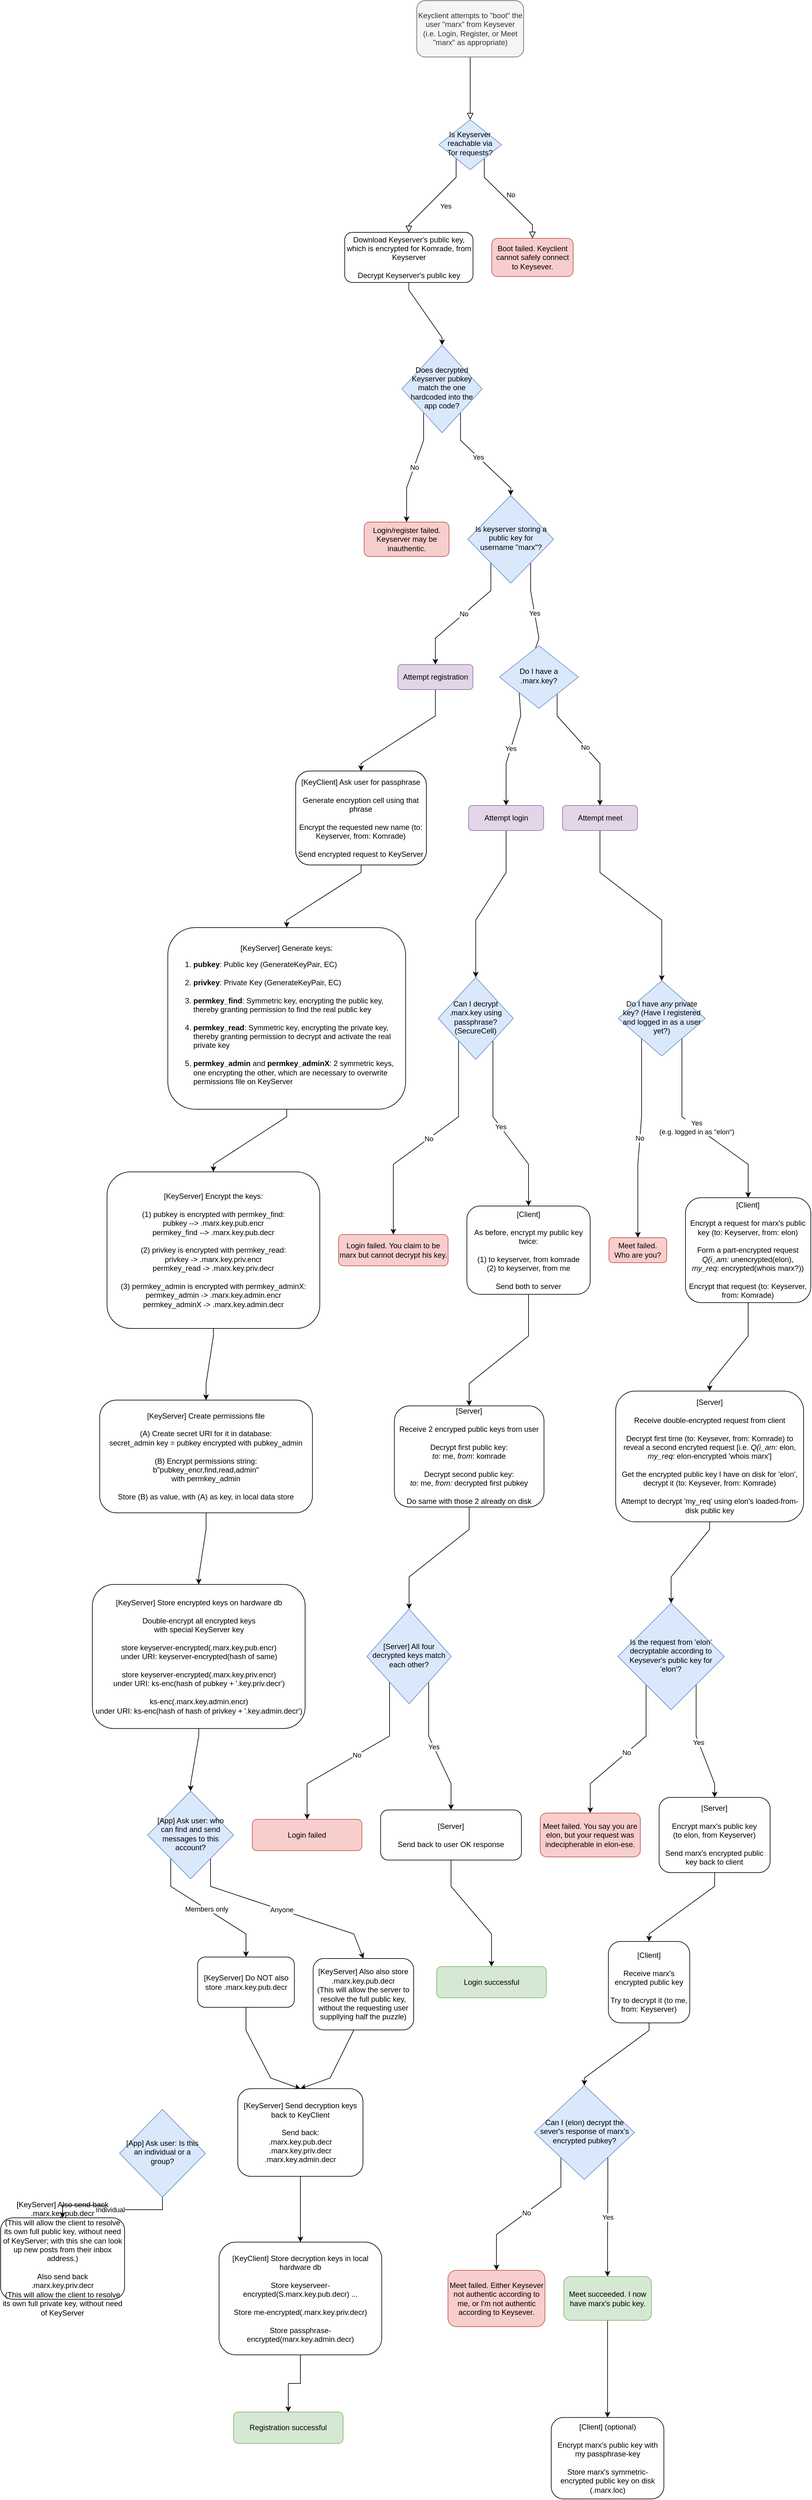 <mxfile version="13.6.2" type="device" pages="2"><diagram id="C5RBs43oDa-KdzZeNtuy" name="Login/Register"><mxGraphModel dx="2500" dy="924" grid="1" gridSize="10" guides="1" tooltips="1" connect="1" arrows="1" fold="1" page="1" pageScale="1" pageWidth="827" pageHeight="1169" math="0" shadow="0"><root><mxCell id="WIyWlLk6GJQsqaUBKTNV-0"/><mxCell id="WIyWlLk6GJQsqaUBKTNV-1" parent="WIyWlLk6GJQsqaUBKTNV-0"/><mxCell id="WIyWlLk6GJQsqaUBKTNV-2" value="" style="rounded=0;html=1;jettySize=auto;orthogonalLoop=1;fontSize=11;endArrow=block;endFill=0;endSize=8;strokeWidth=1;shadow=0;labelBackgroundColor=none;edgeStyle=orthogonalEdgeStyle;noEdgeStyle=1;orthogonal=1;exitX=0.5;exitY=1;exitDx=0;exitDy=0;" parent="WIyWlLk6GJQsqaUBKTNV-1" source="WIyWlLk6GJQsqaUBKTNV-3" target="WIyWlLk6GJQsqaUBKTNV-6" edge="1"><mxGeometry relative="1" as="geometry"><Array as="points"><mxPoint x="580.349" y="102"/><mxPoint x="580.349" y="178"/></Array></mxGeometry></mxCell><mxCell id="WIyWlLk6GJQsqaUBKTNV-3" value="Keyclient attempts to &quot;boot&quot; the user &quot;marx&quot; from Keysever&lt;br&gt;(i.e. Login, Register, or Meet &quot;marx&quot; as appropriate)" style="rounded=1;whiteSpace=wrap;html=1;fontSize=12;glass=0;strokeWidth=1;shadow=0;fillColor=#f5f5f5;strokeColor=#666666;fontColor=#333333;" parent="WIyWlLk6GJQsqaUBKTNV-1" vertex="1"><mxGeometry x="494.969" width="170.76" height="90" as="geometry"/></mxCell><mxCell id="WIyWlLk6GJQsqaUBKTNV-4" value="Yes" style="rounded=0;html=1;jettySize=auto;orthogonalLoop=1;fontSize=11;endArrow=block;endFill=0;endSize=8;strokeWidth=1;shadow=0;labelBackgroundColor=none;edgeStyle=orthogonalEdgeStyle;noEdgeStyle=1;orthogonal=1;" parent="WIyWlLk6GJQsqaUBKTNV-1" source="WIyWlLk6GJQsqaUBKTNV-6" target="UarGHlLd0uthddKlq-wd-3" edge="1"><mxGeometry y="20" relative="1" as="geometry"><mxPoint as="offset"/><mxPoint x="60" y="331.538" as="targetPoint"/><Array as="points"><mxPoint x="557.849" y="282"/><mxPoint x="482.28" y="358"/></Array></mxGeometry></mxCell><mxCell id="WIyWlLk6GJQsqaUBKTNV-5" value="No" style="edgeStyle=orthogonalEdgeStyle;rounded=0;html=1;jettySize=auto;orthogonalLoop=1;fontSize=11;endArrow=block;endFill=0;endSize=8;strokeWidth=1;shadow=0;labelBackgroundColor=none;noEdgeStyle=1;orthogonal=1;entryX=0.5;entryY=0;entryDx=0;entryDy=0;" parent="WIyWlLk6GJQsqaUBKTNV-1" source="WIyWlLk6GJQsqaUBKTNV-6" target="WIyWlLk6GJQsqaUBKTNV-7" edge="1"><mxGeometry y="10" relative="1" as="geometry"><mxPoint as="offset"/><Array as="points"><mxPoint x="602.849" y="282"/><mxPoint x="679.805" y="358"/></Array></mxGeometry></mxCell><mxCell id="WIyWlLk6GJQsqaUBKTNV-6" value="Is Keyserver reachable via Tor requests?" style="rhombus;whiteSpace=wrap;html=1;shadow=0;fontFamily=Helvetica;fontSize=12;align=center;strokeWidth=1;spacing=6;spacingTop=-4;fillColor=#dae8fc;strokeColor=#6c8ebf;" parent="WIyWlLk6GJQsqaUBKTNV-1" vertex="1"><mxGeometry x="530.349" y="190" width="100" height="80" as="geometry"/></mxCell><mxCell id="WIyWlLk6GJQsqaUBKTNV-7" value="Boot failed. Keyclient cannot safely connect to Keysever." style="rounded=1;whiteSpace=wrap;html=1;fontSize=12;glass=0;strokeWidth=1;shadow=0;fillColor=#f8cecc;strokeColor=#b85450;" parent="WIyWlLk6GJQsqaUBKTNV-1" vertex="1"><mxGeometry x="614.78" y="379.5" width="130.05" height="61" as="geometry"/></mxCell><mxCell id="pqJTde5UYUQTvpoNPmt8-5" style="edgeStyle=orthogonalEdgeStyle;rounded=0;orthogonalLoop=1;jettySize=auto;html=1;entryX=0.5;entryY=0;entryDx=0;entryDy=0;noEdgeStyle=1;orthogonal=1;" parent="WIyWlLk6GJQsqaUBKTNV-1" source="UarGHlLd0uthddKlq-wd-3" target="pqJTde5UYUQTvpoNPmt8-2" edge="1"><mxGeometry relative="1" as="geometry"><Array as="points"><mxPoint x="482.28" y="462"/><mxPoint x="535.368" y="538"/></Array></mxGeometry></mxCell><mxCell id="UarGHlLd0uthddKlq-wd-3" value="Download Keyserver's public key, which is encrypted for Komrade, from Keyserver&lt;br&gt;&lt;br&gt;Decrypt Keyserver's public key" style="rounded=1;whiteSpace=wrap;html=1;fontSize=12;glass=0;strokeWidth=1;shadow=0;" parent="WIyWlLk6GJQsqaUBKTNV-1" vertex="1"><mxGeometry x="379.78" y="370" width="205" height="80" as="geometry"/></mxCell><mxCell id="UarGHlLd0uthddKlq-wd-9" value="No" style="edgeStyle=orthogonalEdgeStyle;rounded=0;orthogonalLoop=1;jettySize=auto;html=1;noEdgeStyle=1;orthogonal=1;" parent="WIyWlLk6GJQsqaUBKTNV-1" source="UarGHlLd0uthddKlq-wd-5" target="UarGHlLd0uthddKlq-wd-27" edge="1"><mxGeometry relative="1" as="geometry"><mxPoint x="70" y="660" as="targetPoint"/><Array as="points"><mxPoint x="613.317" y="942"/><mxPoint x="524.709" y="1018"/></Array></mxGeometry></mxCell><mxCell id="UarGHlLd0uthddKlq-wd-13" value="Yes" style="edgeStyle=orthogonalEdgeStyle;rounded=0;orthogonalLoop=1;jettySize=auto;html=1;noEdgeStyle=1;orthogonal=1;entryX=0.4;entryY=0.25;entryDx=0;entryDy=0;entryPerimeter=0;" parent="WIyWlLk6GJQsqaUBKTNV-1" source="UarGHlLd0uthddKlq-wd-5" target="UarGHlLd0uthddKlq-wd-14" edge="1"><mxGeometry relative="1" as="geometry"><mxPoint x="210" y="640" as="targetPoint"/><Array as="points"><mxPoint x="676.913" y="942"/><mxPoint x="690.168" y="1018"/></Array></mxGeometry></mxCell><mxCell id="UarGHlLd0uthddKlq-wd-5" value="Is keyserver storing a public key for username &quot;marx&quot;?" style="rhombus;whiteSpace=wrap;html=1;shadow=0;fontFamily=Helvetica;fontSize=12;align=center;strokeWidth=1;spacing=6;spacingTop=-4;fillColor=#dae8fc;strokeColor=#6c8ebf;" parent="WIyWlLk6GJQsqaUBKTNV-1" vertex="1"><mxGeometry x="576.52" y="790" width="137.19" height="140" as="geometry"/></mxCell><mxCell id="UarGHlLd0uthddKlq-wd-31" value="Yes" style="edgeStyle=orthogonalEdgeStyle;rounded=0;orthogonalLoop=1;jettySize=auto;html=1;noEdgeStyle=1;orthogonal=1;exitX=0;exitY=1;exitDx=0;exitDy=0;" parent="WIyWlLk6GJQsqaUBKTNV-1" source="UarGHlLd0uthddKlq-wd-14" target="UarGHlLd0uthddKlq-wd-29" edge="1"><mxGeometry relative="1" as="geometry"><Array as="points"><mxPoint x="661.113" y="1142"/><mxPoint x="637.694" y="1218"/></Array></mxGeometry></mxCell><mxCell id="pqJTde5UYUQTvpoNPmt8-1" value="No" style="edgeStyle=orthogonalEdgeStyle;rounded=0;orthogonalLoop=1;jettySize=auto;html=1;noEdgeStyle=1;orthogonal=1;entryX=0.5;entryY=0;entryDx=0;entryDy=0;" parent="WIyWlLk6GJQsqaUBKTNV-1" source="UarGHlLd0uthddKlq-wd-14" target="LL1DRk6oRKZlNUp4qJ55-0" edge="1"><mxGeometry relative="1" as="geometry"><mxPoint x="625.625" y="1245" as="targetPoint"/><Array as="points"><mxPoint x="719.223" y="1142"/><mxPoint x="787.694" y="1218"/></Array></mxGeometry></mxCell><mxCell id="UarGHlLd0uthddKlq-wd-14" value="Do I have a .marx.key?" style="rhombus;whiteSpace=wrap;html=1;shadow=0;fontFamily=Helvetica;fontSize=12;align=center;strokeWidth=1;spacing=6;spacingTop=-4;fillColor=#dae8fc;strokeColor=#6c8ebf;" parent="WIyWlLk6GJQsqaUBKTNV-1" vertex="1"><mxGeometry x="627.058" y="1030" width="126.22" height="100" as="geometry"/></mxCell><mxCell id="8jnIcnn7Rm6IAilBeP0V-5" style="edgeStyle=orthogonalEdgeStyle;rounded=0;orthogonalLoop=1;jettySize=auto;html=1;noEdgeStyle=1;orthogonal=1;" edge="1" parent="WIyWlLk6GJQsqaUBKTNV-1" source="UarGHlLd0uthddKlq-wd-27" target="8jnIcnn7Rm6IAilBeP0V-4"><mxGeometry relative="1" as="geometry"><Array as="points"><mxPoint x="524.709" y="1142"/><mxPoint x="405.93" y="1218"/></Array></mxGeometry></mxCell><mxCell id="UarGHlLd0uthddKlq-wd-27" value="Attempt registration" style="rounded=1;whiteSpace=wrap;html=1;fontSize=12;glass=0;strokeWidth=1;shadow=0;fillColor=#e1d5e7;strokeColor=#9673a6;" parent="WIyWlLk6GJQsqaUBKTNV-1" vertex="1"><mxGeometry x="464.709" y="1060" width="120" height="40" as="geometry"/></mxCell><mxCell id="UarGHlLd0uthddKlq-wd-55" style="edgeStyle=orthogonalEdgeStyle;rounded=0;orthogonalLoop=1;jettySize=auto;html=1;noEdgeStyle=1;orthogonal=1;entryX=0.5;entryY=0;entryDx=0;entryDy=0;" parent="WIyWlLk6GJQsqaUBKTNV-1" source="UarGHlLd0uthddKlq-wd-29" target="UarGHlLd0uthddKlq-wd-59" edge="1"><mxGeometry relative="1" as="geometry"><mxPoint x="421.25" y="1069" as="targetPoint"/><Array as="points"><mxPoint x="637.694" y="1392"/><mxPoint x="589.182" y="1468"/></Array></mxGeometry></mxCell><mxCell id="UarGHlLd0uthddKlq-wd-29" value="Attempt login" style="rounded=1;whiteSpace=wrap;html=1;fontSize=12;glass=0;strokeWidth=1;shadow=0;fillColor=#e1d5e7;strokeColor=#9673a6;" parent="WIyWlLk6GJQsqaUBKTNV-1" vertex="1"><mxGeometry x="577.694" y="1285" width="120" height="40" as="geometry"/></mxCell><mxCell id="UarGHlLd0uthddKlq-wd-85" value="No" style="edgeStyle=orthogonalEdgeStyle;rounded=0;orthogonalLoop=1;jettySize=auto;html=1;entryX=0.5;entryY=0;entryDx=0;entryDy=0;noEdgeStyle=1;orthogonal=1;" parent="WIyWlLk6GJQsqaUBKTNV-1" source="UarGHlLd0uthddKlq-wd-59" target="UarGHlLd0uthddKlq-wd-86" edge="1"><mxGeometry relative="1" as="geometry"><mxPoint x="471.25" y="1400" as="targetPoint"/><Array as="points"><mxPoint x="561.682" y="1782"/><mxPoint x="457.5" y="1858"/></Array></mxGeometry></mxCell><mxCell id="UarGHlLd0uthddKlq-wd-87" value="Yes" style="edgeStyle=orthogonalEdgeStyle;rounded=0;orthogonalLoop=1;jettySize=auto;html=1;entryX=0.5;entryY=0;entryDx=0;entryDy=0;noEdgeStyle=1;orthogonal=1;" parent="WIyWlLk6GJQsqaUBKTNV-1" source="UarGHlLd0uthddKlq-wd-59" target="UarGHlLd0uthddKlq-wd-88" edge="1"><mxGeometry relative="1" as="geometry"><mxPoint x="700" y="1300" as="targetPoint"/><Array as="points"><mxPoint x="616.682" y="1782"/><mxPoint x="673.54" y="1858"/></Array></mxGeometry></mxCell><mxCell id="UarGHlLd0uthddKlq-wd-59" value="Can I decrypt .marx.key using passphrase? (SecureCell)" style="rhombus;whiteSpace=wrap;html=1;shadow=0;fontFamily=Helvetica;fontSize=12;align=center;strokeWidth=1;spacing=6;spacingTop=-4;fillColor=#dae8fc;strokeColor=#6c8ebf;" parent="WIyWlLk6GJQsqaUBKTNV-1" vertex="1"><mxGeometry x="529.182" y="1559.5" width="120" height="131" as="geometry"/></mxCell><mxCell id="UarGHlLd0uthddKlq-wd-86" value="Login failed. You claim to be marx but cannot decrypt his key." style="rounded=1;whiteSpace=wrap;html=1;fontSize=12;glass=0;strokeWidth=1;shadow=0;fillColor=#f8cecc;strokeColor=#b85450;" parent="WIyWlLk6GJQsqaUBKTNV-1" vertex="1"><mxGeometry x="370" y="1970" width="175" height="50" as="geometry"/></mxCell><mxCell id="UarGHlLd0uthddKlq-wd-107" style="edgeStyle=orthogonalEdgeStyle;rounded=0;orthogonalLoop=1;jettySize=auto;html=1;noEdgeStyle=1;orthogonal=1;" parent="WIyWlLk6GJQsqaUBKTNV-1" source="UarGHlLd0uthddKlq-wd-88" target="UarGHlLd0uthddKlq-wd-105" edge="1"><mxGeometry relative="1" as="geometry"><Array as="points"><mxPoint x="673.54" y="2132"/><mxPoint x="578.697" y="2208"/></Array></mxGeometry></mxCell><mxCell id="UarGHlLd0uthddKlq-wd-88" value="&lt;div&gt;[Client]&lt;/div&gt;&lt;div&gt;&lt;br&gt;&lt;/div&gt;&lt;div&gt;As before, encrypt my public key twice:&lt;/div&gt;&lt;div&gt;&lt;br&gt;&lt;/div&gt;&lt;div&gt;(1) to keyserver, from komrade&lt;/div&gt;&lt;div&gt;(2) to keyserver, from me&lt;/div&gt;&lt;div&gt;&lt;br&gt;&lt;/div&gt;&lt;div&gt;Send both to server&lt;/div&gt;" style="rounded=1;whiteSpace=wrap;html=1;fontSize=12;glass=0;strokeWidth=1;shadow=0;align=center;" parent="WIyWlLk6GJQsqaUBKTNV-1" vertex="1"><mxGeometry x="575" y="1924.5" width="197.08" height="141" as="geometry"/></mxCell><mxCell id="UarGHlLd0uthddKlq-wd-113" style="edgeStyle=orthogonalEdgeStyle;rounded=0;orthogonalLoop=1;jettySize=auto;html=1;noEdgeStyle=1;orthogonal=1;exitX=0.5;exitY=1;exitDx=0;exitDy=0;" parent="WIyWlLk6GJQsqaUBKTNV-1" source="UarGHlLd0uthddKlq-wd-105" target="UarGHlLd0uthddKlq-wd-111" edge="1"><mxGeometry relative="1" as="geometry"><Array as="points"><mxPoint x="578.697" y="2440.75"/><mxPoint x="482.696" y="2516.75"/></Array></mxGeometry></mxCell><mxCell id="UarGHlLd0uthddKlq-wd-105" value="&lt;div&gt;&lt;span&gt;[Server]&lt;/span&gt;&lt;/div&gt;&lt;div&gt;&lt;br&gt;&lt;/div&gt;&lt;div&gt;Receive 2 encryped public keys from user&lt;/div&gt;&lt;div&gt;&lt;br&gt;&lt;/div&gt;&lt;div&gt;Decrypt first public key:&lt;/div&gt;&lt;div&gt;&lt;i&gt;to&lt;/i&gt;: me,&amp;nbsp;&lt;span&gt;&lt;i&gt;from&lt;/i&gt;: komrade&lt;/span&gt;&lt;/div&gt;&lt;div&gt;&lt;br&gt;&lt;/div&gt;&lt;div&gt;Decrypt second public key:&lt;/div&gt;&lt;div&gt;&lt;i&gt;to&lt;/i&gt;: me, &lt;i&gt;from:&lt;/i&gt;&amp;nbsp;&lt;span&gt;decrypted first pubkey&lt;/span&gt;&lt;/div&gt;&lt;div&gt;&lt;span&gt;&lt;br&gt;&lt;/span&gt;&lt;/div&gt;&lt;div&gt;&lt;span&gt;Do same with those 2 already on disk&lt;/span&gt;&lt;/div&gt;" style="rounded=1;whiteSpace=wrap;html=1;fontSize=12;glass=0;strokeWidth=1;shadow=0;align=center;" parent="WIyWlLk6GJQsqaUBKTNV-1" vertex="1"><mxGeometry x="459.142" y="2243.625" width="239.11" height="161.5" as="geometry"/></mxCell><mxCell id="UarGHlLd0uthddKlq-wd-108" value="Login failed" style="rounded=1;whiteSpace=wrap;html=1;fontSize=12;glass=0;strokeWidth=1;shadow=0;fillColor=#f8cecc;strokeColor=#b85450;" parent="WIyWlLk6GJQsqaUBKTNV-1" vertex="1"><mxGeometry x="232.195" y="2903.75" width="175" height="50" as="geometry"/></mxCell><mxCell id="UarGHlLd0uthddKlq-wd-109" value="No" style="edgeStyle=orthogonalEdgeStyle;rounded=0;orthogonalLoop=1;jettySize=auto;html=1;noEdgeStyle=1;orthogonal=1;" parent="WIyWlLk6GJQsqaUBKTNV-1" source="UarGHlLd0uthddKlq-wd-111" target="UarGHlLd0uthddKlq-wd-108" edge="1"><mxGeometry relative="1" as="geometry"><Array as="points"><mxPoint x="451.446" y="2770.75"/><mxPoint x="319.695" y="2846.75"/></Array></mxGeometry></mxCell><mxCell id="UarGHlLd0uthddKlq-wd-110" value="Yes" style="edgeStyle=orthogonalEdgeStyle;rounded=0;orthogonalLoop=1;jettySize=auto;html=1;noEdgeStyle=1;orthogonal=1;" parent="WIyWlLk6GJQsqaUBKTNV-1" source="UarGHlLd0uthddKlq-wd-111" target="UarGHlLd0uthddKlq-wd-112" edge="1"><mxGeometry relative="1" as="geometry"><Array as="points"><mxPoint x="513.946" y="2770.75"/><mxPoint x="549.695" y="2846.75"/></Array></mxGeometry></mxCell><mxCell id="UarGHlLd0uthddKlq-wd-111" value="[Server] All four decrypted keys match each other?" style="rhombus;whiteSpace=wrap;html=1;shadow=0;fontFamily=Helvetica;fontSize=12;align=center;strokeWidth=1;spacing=6;spacingTop=-4;fillColor=#dae8fc;strokeColor=#6c8ebf;" parent="WIyWlLk6GJQsqaUBKTNV-1" vertex="1"><mxGeometry x="415.196" y="2568.125" width="135" height="151.25" as="geometry"/></mxCell><mxCell id="UarGHlLd0uthddKlq-wd-124" style="edgeStyle=orthogonalEdgeStyle;rounded=0;orthogonalLoop=1;jettySize=auto;html=1;noEdgeStyle=1;orthogonal=1;" parent="WIyWlLk6GJQsqaUBKTNV-1" source="UarGHlLd0uthddKlq-wd-112" target="UarGHlLd0uthddKlq-wd-123" edge="1"><mxGeometry relative="1" as="geometry"><Array as="points"><mxPoint x="549.695" y="3010.75"/><mxPoint x="614.392" y="3086.75"/></Array></mxGeometry></mxCell><mxCell id="UarGHlLd0uthddKlq-wd-112" value="&lt;div&gt;&lt;span&gt;[Server]&lt;/span&gt;&lt;/div&gt;&lt;div&gt;&lt;span&gt;&lt;br&gt;&lt;/span&gt;&lt;/div&gt;&lt;div&gt;&lt;span&gt;Send back to user OK response&lt;/span&gt;&lt;br&gt;&lt;/div&gt;" style="rounded=1;whiteSpace=wrap;html=1;fontSize=12;glass=0;strokeWidth=1;shadow=0;align=center;" parent="WIyWlLk6GJQsqaUBKTNV-1" vertex="1"><mxGeometry x="437.195" y="2888.75" width="225" height="80" as="geometry"/></mxCell><mxCell id="UarGHlLd0uthddKlq-wd-123" value="Login successful" style="rounded=1;whiteSpace=wrap;html=1;fontSize=12;glass=0;strokeWidth=1;shadow=0;fillColor=#d5e8d4;strokeColor=#82b366;" parent="WIyWlLk6GJQsqaUBKTNV-1" vertex="1"><mxGeometry x="526.892" y="3138.75" width="175" height="50" as="geometry"/></mxCell><mxCell id="pqJTde5UYUQTvpoNPmt8-3" value="No" style="edgeStyle=orthogonalEdgeStyle;rounded=0;orthogonalLoop=1;jettySize=auto;html=1;noEdgeStyle=1;orthogonal=1;" parent="WIyWlLk6GJQsqaUBKTNV-1" source="pqJTde5UYUQTvpoNPmt8-2" target="pqJTde5UYUQTvpoNPmt8-4" edge="1"><mxGeometry relative="1" as="geometry"><mxPoint x="60" y="530" as="targetPoint"/><Array as="points"><mxPoint x="505.871" y="702"/><mxPoint x="478.71" y="778"/></Array></mxGeometry></mxCell><mxCell id="pqJTde5UYUQTvpoNPmt8-6" value="Yes" style="edgeStyle=orthogonalEdgeStyle;rounded=0;orthogonalLoop=1;jettySize=auto;html=1;noEdgeStyle=1;orthogonal=1;entryX=0.5;entryY=0;entryDx=0;entryDy=0;" parent="WIyWlLk6GJQsqaUBKTNV-1" source="pqJTde5UYUQTvpoNPmt8-2" target="UarGHlLd0uthddKlq-wd-5" edge="1"><mxGeometry relative="1" as="geometry"><Array as="points"><mxPoint x="564.866" y="702"/><mxPoint x="645.115" y="778"/></Array></mxGeometry></mxCell><mxCell id="pqJTde5UYUQTvpoNPmt8-2" value="Does decrypted Keyserver pubkey match the one hardcoded into the app code?" style="rhombus;whiteSpace=wrap;html=1;shadow=0;fontFamily=Helvetica;fontSize=12;align=center;strokeWidth=1;spacing=6;spacingTop=-4;fillColor=#dae8fc;strokeColor=#6c8ebf;" parent="WIyWlLk6GJQsqaUBKTNV-1" vertex="1"><mxGeometry x="471.373" y="550" width="127.99" height="140" as="geometry"/></mxCell><mxCell id="pqJTde5UYUQTvpoNPmt8-4" value="Login/register failed. Keyserver may be inauthentic." style="rounded=1;whiteSpace=wrap;html=1;fontSize=12;glass=0;strokeWidth=1;shadow=0;fillColor=#f8cecc;strokeColor=#b85450;" parent="WIyWlLk6GJQsqaUBKTNV-1" vertex="1"><mxGeometry x="410.9" y="832.5" width="135.62" height="55" as="geometry"/></mxCell><mxCell id="LL1DRk6oRKZlNUp4qJ55-1" style="edgeStyle=orthogonalEdgeStyle;rounded=0;orthogonalLoop=1;jettySize=auto;html=1;noEdgeStyle=1;orthogonal=1;" parent="WIyWlLk6GJQsqaUBKTNV-1" source="LL1DRk6oRKZlNUp4qJ55-0" target="LL1DRk6oRKZlNUp4qJ55-2" edge="1"><mxGeometry relative="1" as="geometry"><mxPoint x="630" y="1460" as="targetPoint"/><Array as="points"><mxPoint x="787.694" y="1392"/><mxPoint x="886.397" y="1468"/></Array></mxGeometry></mxCell><mxCell id="LL1DRk6oRKZlNUp4qJ55-0" value="Attempt meet" style="rounded=1;whiteSpace=wrap;html=1;fontSize=12;glass=0;strokeWidth=1;shadow=0;fillColor=#e1d5e7;strokeColor=#9673a6;" parent="WIyWlLk6GJQsqaUBKTNV-1" vertex="1"><mxGeometry x="727.694" y="1285" width="120" height="40" as="geometry"/></mxCell><mxCell id="LL1DRk6oRKZlNUp4qJ55-4" value="No" style="edgeStyle=orthogonalEdgeStyle;rounded=0;orthogonalLoop=1;jettySize=auto;html=1;noEdgeStyle=1;orthogonal=1;" parent="WIyWlLk6GJQsqaUBKTNV-1" source="LL1DRk6oRKZlNUp4qJ55-2" target="LL1DRk6oRKZlNUp4qJ55-3" edge="1"><mxGeometry relative="1" as="geometry"><Array as="points"><mxPoint x="854.149" y="1782"/><mxPoint x="848.21" y="1858"/></Array></mxGeometry></mxCell><mxCell id="LL1DRk6oRKZlNUp4qJ55-7" value="Yes&lt;br&gt;(e.g. logged in as &quot;elon&quot;)" style="edgeStyle=orthogonalEdgeStyle;rounded=0;orthogonalLoop=1;jettySize=auto;html=1;entryX=0.5;entryY=0;entryDx=0;entryDy=0;noEdgeStyle=1;orthogonal=1;" parent="WIyWlLk6GJQsqaUBKTNV-1" source="LL1DRk6oRKZlNUp4qJ55-2" target="LL1DRk6oRKZlNUp4qJ55-6" edge="1"><mxGeometry relative="1" as="geometry"><mxPoint x="990" y="1510" as="targetPoint"/><Array as="points"><mxPoint x="918.644" y="1782"/><mxPoint x="1024.475" y="1858"/></Array></mxGeometry></mxCell><mxCell id="LL1DRk6oRKZlNUp4qJ55-2" value="Do I have &lt;i&gt;any &lt;/i&gt;private key? (Have I registered and logged in as a user yet?)" style="rhombus;whiteSpace=wrap;html=1;shadow=0;fontFamily=Helvetica;fontSize=12;align=center;strokeWidth=1;spacing=6;spacingTop=-4;fillColor=#dae8fc;strokeColor=#6c8ebf;" parent="WIyWlLk6GJQsqaUBKTNV-1" vertex="1"><mxGeometry x="816.902" y="1565" width="138.99" height="120" as="geometry"/></mxCell><mxCell id="LL1DRk6oRKZlNUp4qJ55-3" value="Meet failed. Who are you?" style="rounded=1;whiteSpace=wrap;html=1;fontSize=12;glass=0;strokeWidth=1;shadow=0;fillColor=#f8cecc;strokeColor=#b85450;" parent="WIyWlLk6GJQsqaUBKTNV-1" vertex="1"><mxGeometry x="802.08" y="1975" width="92.26" height="40" as="geometry"/></mxCell><mxCell id="LL1DRk6oRKZlNUp4qJ55-12" style="edgeStyle=orthogonalEdgeStyle;rounded=0;orthogonalLoop=1;jettySize=auto;html=1;entryX=0.5;entryY=0;entryDx=0;entryDy=0;noEdgeStyle=1;orthogonal=1;" parent="WIyWlLk6GJQsqaUBKTNV-1" source="LL1DRk6oRKZlNUp4qJ55-5" target="LL1DRk6oRKZlNUp4qJ55-9" edge="1"><mxGeometry relative="1" as="geometry"><Array as="points"><mxPoint x="962.927" y="2440.75"/><mxPoint x="901.379" y="2516.75"/></Array></mxGeometry></mxCell><mxCell id="LL1DRk6oRKZlNUp4qJ55-5" value="&lt;div&gt;&lt;span&gt;[Server]&lt;/span&gt;&lt;/div&gt;&lt;div&gt;&lt;br&gt;&lt;/div&gt;&lt;div&gt;Receive double-encrypted request from client&lt;/div&gt;&lt;div&gt;&lt;br&gt;&lt;/div&gt;&lt;div&gt;Decrypt first time (to: Keysever, from: Komrade)&amp;nbsp;&lt;span&gt;to reveal a second encryted request [i.e.&amp;nbsp;&lt;/span&gt;&lt;i&gt;Q(i_am:&amp;nbsp;&lt;/i&gt;&lt;span&gt;elon,&lt;/span&gt;&lt;/div&gt;&lt;div&gt;&lt;i&gt;my_req&lt;/i&gt;&lt;span&gt;: elon-encrypted 'whois marx']&lt;/span&gt;&lt;/div&gt;&lt;div&gt;&lt;span&gt;&lt;br&gt;&lt;/span&gt;&lt;/div&gt;&lt;div&gt;&lt;span&gt;Get the encrypted public key I have on disk for 'elon', decrypt it (to: Keysever, from: Komrade)&lt;/span&gt;&lt;/div&gt;&lt;div&gt;&lt;span&gt;&lt;br&gt;&lt;/span&gt;&lt;/div&gt;&lt;div&gt;&lt;span&gt;Attempt to decrypt 'my_req' using elon's loaded-from-disk public key&lt;/span&gt;&lt;/div&gt;" style="rounded=1;whiteSpace=wrap;html=1;fontSize=12;glass=0;strokeWidth=1;shadow=0;align=center;" parent="WIyWlLk6GJQsqaUBKTNV-1" vertex="1"><mxGeometry x="812.792" y="2220" width="300.27" height="208.75" as="geometry"/></mxCell><mxCell id="LL1DRk6oRKZlNUp4qJ55-8" style="edgeStyle=orthogonalEdgeStyle;rounded=0;orthogonalLoop=1;jettySize=auto;html=1;entryX=0.5;entryY=0;entryDx=0;entryDy=0;noEdgeStyle=1;orthogonal=1;" parent="WIyWlLk6GJQsqaUBKTNV-1" source="LL1DRk6oRKZlNUp4qJ55-6" target="LL1DRk6oRKZlNUp4qJ55-5" edge="1"><mxGeometry relative="1" as="geometry"><Array as="points"><mxPoint x="1024.475" y="2132"/><mxPoint x="962.927" y="2208"/></Array></mxGeometry></mxCell><mxCell id="LL1DRk6oRKZlNUp4qJ55-6" value="&lt;div&gt;&lt;span&gt;[Client]&lt;/span&gt;&lt;/div&gt;&lt;div&gt;&lt;br&gt;&lt;/div&gt;&lt;div&gt;&lt;span&gt;Encrypt a request for marx's public key (to: Keyserver, from: elon)&lt;/span&gt;&lt;br&gt;&lt;/div&gt;&lt;div&gt;&lt;br&gt;&lt;/div&gt;&lt;div&gt;&lt;div&gt;Form a part-encrypted request&lt;/div&gt;&lt;div&gt;&lt;i&gt;Q(i_am:&lt;/i&gt;&lt;span&gt;&amp;nbsp;unencrypted(elon),&lt;/span&gt;&lt;br&gt;&lt;/div&gt;&lt;div&gt;&lt;i&gt;my_req&lt;/i&gt;: encrypted(whois marx?))&lt;/div&gt;&lt;/div&gt;&lt;div&gt;&lt;br&gt;&lt;/div&gt;&lt;div&gt;Encrypt that request (to: Keyserver, from: Komrade)&lt;/div&gt;" style="rounded=1;whiteSpace=wrap;html=1;fontSize=12;glass=0;strokeWidth=1;shadow=0;align=center;" parent="WIyWlLk6GJQsqaUBKTNV-1" vertex="1"><mxGeometry x="924.34" y="1911.25" width="200.27" height="167.5" as="geometry"/></mxCell><mxCell id="LL1DRk6oRKZlNUp4qJ55-11" value="No" style="edgeStyle=orthogonalEdgeStyle;rounded=0;orthogonalLoop=1;jettySize=auto;html=1;noEdgeStyle=1;orthogonal=1;" parent="WIyWlLk6GJQsqaUBKTNV-1" source="LL1DRk6oRKZlNUp4qJ55-9" target="LL1DRk6oRKZlNUp4qJ55-10" edge="1"><mxGeometry relative="1" as="geometry"><Array as="points"><mxPoint x="861.379" y="2770.75"/><mxPoint x="772.195" y="2846.75"/></Array></mxGeometry></mxCell><mxCell id="LL1DRk6oRKZlNUp4qJ55-14" value="Yes" style="edgeStyle=orthogonalEdgeStyle;rounded=0;orthogonalLoop=1;jettySize=auto;html=1;entryX=0.5;entryY=0;entryDx=0;entryDy=0;noEdgeStyle=1;orthogonal=1;" parent="WIyWlLk6GJQsqaUBKTNV-1" source="LL1DRk6oRKZlNUp4qJ55-9" target="LL1DRk6oRKZlNUp4qJ55-13" edge="1"><mxGeometry relative="1" as="geometry"><Array as="points"><mxPoint x="941.379" y="2770.75"/><mxPoint x="970.9" y="2846.75"/></Array></mxGeometry></mxCell><mxCell id="LL1DRk6oRKZlNUp4qJ55-9" value="Is the request from 'elon' decryptable according to Keysever's public key for 'elon'?" style="rhombus;whiteSpace=wrap;html=1;shadow=0;fontFamily=Helvetica;fontSize=12;align=center;strokeWidth=1;spacing=6;spacingTop=-4;fillColor=#dae8fc;strokeColor=#6c8ebf;" parent="WIyWlLk6GJQsqaUBKTNV-1" vertex="1"><mxGeometry x="816.379" y="2558.75" width="170" height="170" as="geometry"/></mxCell><mxCell id="LL1DRk6oRKZlNUp4qJ55-10" value="Meet failed. You say you are elon, but your request was indecipherable in elon-ese." style="rounded=1;whiteSpace=wrap;html=1;fontSize=12;glass=0;strokeWidth=1;shadow=0;fillColor=#f8cecc;strokeColor=#b85450;" parent="WIyWlLk6GJQsqaUBKTNV-1" vertex="1"><mxGeometry x="692.195" y="2893.75" width="160" height="70" as="geometry"/></mxCell><mxCell id="LL1DRk6oRKZlNUp4qJ55-16" style="edgeStyle=orthogonalEdgeStyle;rounded=0;orthogonalLoop=1;jettySize=auto;html=1;entryX=0.5;entryY=0;entryDx=0;entryDy=0;noEdgeStyle=1;orthogonal=1;" parent="WIyWlLk6GJQsqaUBKTNV-1" source="LL1DRk6oRKZlNUp4qJ55-13" target="LL1DRk6oRKZlNUp4qJ55-15" edge="1"><mxGeometry relative="1" as="geometry"><Array as="points"><mxPoint x="970.9" y="3010.75"/><mxPoint x="866.133" y="3086.75"/></Array></mxGeometry></mxCell><mxCell id="LL1DRk6oRKZlNUp4qJ55-13" value="&lt;div&gt;&lt;span&gt;[Server]&lt;/span&gt;&lt;/div&gt;&lt;div&gt;&lt;br&gt;&lt;/div&gt;&lt;div&gt;Encrypt marx's public key&lt;/div&gt;&lt;div&gt;(to elon, from Keyserver)&lt;/div&gt;&lt;div&gt;&lt;br&gt;&lt;/div&gt;&lt;div&gt;Send marx's encrypted public key back to client&lt;/div&gt;" style="rounded=1;whiteSpace=wrap;html=1;fontSize=12;glass=0;strokeWidth=1;shadow=0;align=center;" parent="WIyWlLk6GJQsqaUBKTNV-1" vertex="1"><mxGeometry x="882.195" y="2868.75" width="177.41" height="120" as="geometry"/></mxCell><mxCell id="LL1DRk6oRKZlNUp4qJ55-18" style="edgeStyle=orthogonalEdgeStyle;rounded=0;orthogonalLoop=1;jettySize=auto;html=1;entryX=0.5;entryY=0;entryDx=0;entryDy=0;noEdgeStyle=1;orthogonal=1;" parent="WIyWlLk6GJQsqaUBKTNV-1" source="LL1DRk6oRKZlNUp4qJ55-15" target="LL1DRk6oRKZlNUp4qJ55-17" edge="1"><mxGeometry relative="1" as="geometry"><Array as="points"><mxPoint x="866.133" y="3240.75"/><mxPoint x="762.748" y="3316.75"/></Array></mxGeometry></mxCell><mxCell id="LL1DRk6oRKZlNUp4qJ55-15" value="&lt;div&gt;[Client]&lt;/div&gt;&lt;div&gt;&lt;br&gt;&lt;/div&gt;&lt;div&gt;Receive marx's encrypted public key&lt;/div&gt;&lt;div&gt;&lt;br&gt;&lt;/div&gt;&lt;div&gt;Try to decrypt it (to me, from: Keyserver)&lt;/div&gt;" style="rounded=1;whiteSpace=wrap;html=1;fontSize=12;glass=0;strokeWidth=1;shadow=0;align=center;" parent="WIyWlLk6GJQsqaUBKTNV-1" vertex="1"><mxGeometry x="801.133" y="3098.75" width="130" height="130" as="geometry"/></mxCell><mxCell id="LL1DRk6oRKZlNUp4qJ55-20" value="No" style="edgeStyle=orthogonalEdgeStyle;rounded=0;orthogonalLoop=1;jettySize=auto;html=1;entryX=0.5;entryY=0;entryDx=0;entryDy=0;noEdgeStyle=1;orthogonal=1;" parent="WIyWlLk6GJQsqaUBKTNV-1" source="LL1DRk6oRKZlNUp4qJ55-17" target="LL1DRk6oRKZlNUp4qJ55-19" edge="1"><mxGeometry relative="1" as="geometry"><Array as="points"><mxPoint x="725.248" y="3490.75"/><mxPoint x="622.305" y="3566.75"/></Array></mxGeometry></mxCell><mxCell id="LL1DRk6oRKZlNUp4qJ55-24" value="Yes" style="edgeStyle=orthogonalEdgeStyle;rounded=0;orthogonalLoop=1;jettySize=auto;html=1;entryX=0.5;entryY=0;entryDx=0;entryDy=0;noEdgeStyle=1;orthogonal=1;" parent="WIyWlLk6GJQsqaUBKTNV-1" source="LL1DRk6oRKZlNUp4qJ55-17" target="LL1DRk6oRKZlNUp4qJ55-23" edge="1"><mxGeometry relative="1" as="geometry"><Array as="points"><mxPoint x="800.248" y="3490.75"/><mxPoint x="799.805" y="3566.75"/></Array></mxGeometry></mxCell><mxCell id="LL1DRk6oRKZlNUp4qJ55-17" value="Can I (elon) decrypt the sever's response of marx's encrypted pubkey?" style="rhombus;whiteSpace=wrap;html=1;shadow=0;fontFamily=Helvetica;fontSize=12;align=center;strokeWidth=1;spacing=6;spacingTop=-4;fillColor=#dae8fc;strokeColor=#6c8ebf;" parent="WIyWlLk6GJQsqaUBKTNV-1" vertex="1"><mxGeometry x="682.748" y="3328.75" width="160" height="150" as="geometry"/></mxCell><mxCell id="LL1DRk6oRKZlNUp4qJ55-19" value="Meet failed. Either Keysever not authentic according to me, or I'm not authentic according to Keysever." style="rounded=1;whiteSpace=wrap;html=1;fontSize=12;glass=0;strokeWidth=1;shadow=0;fillColor=#f8cecc;strokeColor=#b85450;" parent="WIyWlLk6GJQsqaUBKTNV-1" vertex="1"><mxGeometry x="544.805" y="3623.75" width="155" height="90" as="geometry"/></mxCell><mxCell id="LL1DRk6oRKZlNUp4qJ55-25" style="edgeStyle=orthogonalEdgeStyle;rounded=0;orthogonalLoop=1;jettySize=auto;html=1;entryX=0.5;entryY=0;entryDx=0;entryDy=0;noEdgeStyle=1;orthogonal=1;" parent="WIyWlLk6GJQsqaUBKTNV-1" source="LL1DRk6oRKZlNUp4qJ55-23" target="LL1DRk6oRKZlNUp4qJ55-26" edge="1"><mxGeometry relative="1" as="geometry"><mxPoint x="1350" y="3440" as="targetPoint"/><Array as="points"><mxPoint x="799.805" y="3770.75"/><mxPoint x="799.805" y="3846.75"/></Array></mxGeometry></mxCell><mxCell id="LL1DRk6oRKZlNUp4qJ55-23" value="Meet succeeded. I now have marx's pubic key." style="rounded=1;whiteSpace=wrap;html=1;fontSize=12;glass=0;strokeWidth=1;shadow=0;fillColor=#d5e8d4;strokeColor=#82b366;" parent="WIyWlLk6GJQsqaUBKTNV-1" vertex="1"><mxGeometry x="729.805" y="3633.75" width="140" height="70" as="geometry"/></mxCell><mxCell id="LL1DRk6oRKZlNUp4qJ55-26" value="&lt;div&gt;[Client] (optional)&lt;/div&gt;&lt;div&gt;&lt;br&gt;&lt;/div&gt;&lt;div&gt;Encrypt marx's public key with my passphrase-key&lt;/div&gt;&lt;div&gt;&lt;br&gt;&lt;/div&gt;&lt;div&gt;Store marx's symmetric-encrypted public key on disk (.marx.loc)&lt;/div&gt;" style="rounded=1;whiteSpace=wrap;html=1;fontSize=12;glass=0;strokeWidth=1;shadow=0;align=center;" parent="WIyWlLk6GJQsqaUBKTNV-1" vertex="1"><mxGeometry x="709.805" y="3858.75" width="180" height="130" as="geometry"/></mxCell><mxCell id="vqK7_8CrzfybD09zykYy-28" value="Members only" style="edgeStyle=orthogonalEdgeStyle;rounded=0;orthogonalLoop=1;jettySize=auto;html=1;entryX=0.5;entryY=0;entryDx=0;entryDy=0;noEdgeStyle=1;orthogonal=1;" parent="WIyWlLk6GJQsqaUBKTNV-1" source="vqK7_8CrzfybD09zykYy-10" target="vqK7_8CrzfybD09zykYy-20" edge="1"><mxGeometry relative="1" as="geometry"><Array as="points"><mxPoint x="101.802" y="3010.75"/><mxPoint x="222.073" y="3086.75"/></Array></mxGeometry></mxCell><mxCell id="vqK7_8CrzfybD09zykYy-30" value="Anyone" style="edgeStyle=orthogonalEdgeStyle;rounded=0;orthogonalLoop=1;jettySize=auto;html=1;entryX=0.5;entryY=0;entryDx=0;entryDy=0;noEdgeStyle=1;orthogonal=1;" parent="WIyWlLk6GJQsqaUBKTNV-1" source="vqK7_8CrzfybD09zykYy-10" target="vqK7_8CrzfybD09zykYy-29" edge="1"><mxGeometry relative="1" as="geometry"><Array as="points"><mxPoint x="165.397" y="3010.75"/><mxPoint x="394.378" y="3086.75"/></Array></mxGeometry></mxCell><mxCell id="vqK7_8CrzfybD09zykYy-10" value="[App] Ask user: who can find and send messages to this account?" style="rhombus;whiteSpace=wrap;html=1;shadow=0;fontFamily=Helvetica;fontSize=12;align=center;strokeWidth=1;spacing=6;spacingTop=-4;fillColor=#dae8fc;strokeColor=#6c8ebf;" parent="WIyWlLk6GJQsqaUBKTNV-1" vertex="1"><mxGeometry x="65.005" y="2858.75" width="137.19" height="140" as="geometry"/></mxCell><mxCell id="vqK7_8CrzfybD09zykYy-25" style="edgeStyle=orthogonalEdgeStyle;rounded=0;orthogonalLoop=1;jettySize=auto;html=1;entryX=0.5;entryY=0;entryDx=0;entryDy=0;noEdgeStyle=1;orthogonal=1;" parent="WIyWlLk6GJQsqaUBKTNV-1" source="vqK7_8CrzfybD09zykYy-20" target="8jnIcnn7Rm6IAilBeP0V-15" edge="1"><mxGeometry relative="1" as="geometry"><Array as="points"><mxPoint x="222.073" y="3240.75"/><mxPoint x="261.499" y="3316.75"/></Array><mxPoint x="457.021" y="3378.75" as="targetPoint"/></mxGeometry></mxCell><mxCell id="vqK7_8CrzfybD09zykYy-20" value="[KeyServer] Do NOT also store .marx.key.pub.decr" style="rounded=1;whiteSpace=wrap;html=1;fontSize=12;glass=0;strokeWidth=1;shadow=0;align=center;" parent="WIyWlLk6GJQsqaUBKTNV-1" vertex="1"><mxGeometry x="144.768" y="3123.625" width="154.61" height="80.25" as="geometry"/></mxCell><mxCell id="vqK7_8CrzfybD09zykYy-36" style="edgeStyle=orthogonalEdgeStyle;rounded=0;orthogonalLoop=1;jettySize=auto;html=1;entryX=0.5;entryY=0;entryDx=0;entryDy=0;noEdgeStyle=1;orthogonal=1;" parent="WIyWlLk6GJQsqaUBKTNV-1" source="vqK7_8CrzfybD09zykYy-29" target="8jnIcnn7Rm6IAilBeP0V-15" edge="1"><mxGeometry relative="1" as="geometry"><Array as="points"><mxPoint x="394.378" y="3240.75"/><mxPoint x="356.499" y="3316.75"/></Array><mxPoint x="457.021" y="3378.75" as="targetPoint"/></mxGeometry></mxCell><mxCell id="vqK7_8CrzfybD09zykYy-29" value="&lt;font face=&quot;helvetica&quot;&gt;[KeyServer] Also also store .marx.key.pub.decr&lt;br&gt;(This will allow the server to resolve the full public key, without the requesting user suppllying half the puzzle)&lt;/font&gt;" style="rounded=1;whiteSpace=wrap;html=1;fontSize=12;glass=0;strokeWidth=1;shadow=0;align=center;" parent="WIyWlLk6GJQsqaUBKTNV-1" vertex="1"><mxGeometry x="329.38" y="3126.06" width="160.62" height="113.94" as="geometry"/></mxCell><mxCell id="8jnIcnn7Rm6IAilBeP0V-9" style="edgeStyle=orthogonalEdgeStyle;rounded=0;orthogonalLoop=1;jettySize=auto;html=1;noEdgeStyle=1;orthogonal=1;" edge="1" parent="WIyWlLk6GJQsqaUBKTNV-1" source="2L9vvEqzROuJinC-K5LP-7" target="8jnIcnn7Rm6IAilBeP0V-8"><mxGeometry relative="1" as="geometry"><Array as="points"><mxPoint x="287.151" y="1782"/><mxPoint x="170" y="1858"/></Array></mxGeometry></mxCell><mxCell id="2L9vvEqzROuJinC-K5LP-7" value="&lt;div&gt;[KeyServer] Generate keys:&lt;/div&gt;&lt;div&gt;&lt;ol&gt;&lt;li style=&quot;text-align: left&quot;&gt;&lt;b&gt;pubkey&lt;/b&gt;: Public key&lt;span&gt;&amp;nbsp;(&lt;/span&gt;&lt;span style=&quot;font-family: &amp;#34;helvetica&amp;#34;&quot;&gt;GenerateKeyPair, EC)&lt;br&gt;&lt;br&gt;&lt;/span&gt;&lt;/li&gt;&lt;li style=&quot;text-align: left&quot;&gt;&lt;span style=&quot;font-family: &amp;#34;helvetica&amp;#34;&quot;&gt;&lt;b&gt;privkey&lt;/b&gt;: Private Key (GenerateKeyPair, EC)&lt;br&gt;&lt;br&gt;&lt;/span&gt;&lt;/li&gt;&lt;li style=&quot;text-align: left&quot;&gt;&lt;span style=&quot;font-family: &amp;#34;helvetica&amp;#34;&quot;&gt;&lt;b&gt;permkey_find&lt;/b&gt;: Symmetric key, encrypting the public key, thereby granting permission to find the real public key&lt;br&gt;&lt;br&gt;&lt;/span&gt;&lt;/li&gt;&lt;li style=&quot;text-align: left&quot;&gt;&lt;span style=&quot;font-family: &amp;#34;helvetica&amp;#34;&quot;&gt;&lt;b&gt;permkey_read&lt;/b&gt;: Symmetric key, encrypting the private key, thereby granting permission to decrypt and activate the real private key&lt;br&gt;&lt;br&gt;&lt;/span&gt;&lt;/li&gt;&lt;li style=&quot;text-align: left&quot;&gt;&lt;span style=&quot;font-family: &amp;#34;helvetica&amp;#34;&quot;&gt;&lt;b&gt;permkey_admin&amp;nbsp;&lt;/b&gt;and &lt;b&gt;permkey_adminX&lt;/b&gt;: 2 symmetric keys, one encrypting the other, which are necessary to overwrite permissions file on KeyServer&lt;/span&gt;&lt;/li&gt;&lt;/ol&gt;&lt;/div&gt;" style="rounded=1;whiteSpace=wrap;html=1;fontSize=12;glass=0;strokeWidth=1;shadow=0;align=center;" parent="WIyWlLk6GJQsqaUBKTNV-1" vertex="1"><mxGeometry x="97.151" y="1480" width="380" height="290" as="geometry"/></mxCell><mxCell id="8jnIcnn7Rm6IAilBeP0V-6" style="edgeStyle=orthogonalEdgeStyle;rounded=0;orthogonalLoop=1;jettySize=auto;html=1;noEdgeStyle=1;orthogonal=1;" edge="1" parent="WIyWlLk6GJQsqaUBKTNV-1" source="8jnIcnn7Rm6IAilBeP0V-4" target="2L9vvEqzROuJinC-K5LP-7"><mxGeometry relative="1" as="geometry"><Array as="points"><mxPoint x="405.93" y="1392"/><mxPoint x="287.151" y="1468"/></Array></mxGeometry></mxCell><mxCell id="8jnIcnn7Rm6IAilBeP0V-4" value="&lt;div&gt;[KeyClient] Ask user for passphrase&lt;/div&gt;&lt;div&gt;&lt;br&gt;&lt;/div&gt;&lt;div&gt;Generate encryption cell using that phrase&lt;/div&gt;&lt;div&gt;&lt;br&gt;&lt;/div&gt;&lt;div&gt;Encrypt the requested new name (to: Keyserver, from: Komrade)&lt;/div&gt;&lt;div&gt;&lt;br&gt;&lt;/div&gt;&lt;div&gt;Send encrypted request to KeyServer&lt;/div&gt;" style="rounded=1;whiteSpace=wrap;html=1;fontSize=12;glass=0;strokeWidth=1;shadow=0;align=center;" vertex="1" parent="WIyWlLk6GJQsqaUBKTNV-1"><mxGeometry x="301.495" y="1230" width="208.87" height="150" as="geometry"/></mxCell><mxCell id="8jnIcnn7Rm6IAilBeP0V-11" style="edgeStyle=orthogonalEdgeStyle;rounded=0;orthogonalLoop=1;jettySize=auto;html=1;noEdgeStyle=1;orthogonal=1;" edge="1" parent="WIyWlLk6GJQsqaUBKTNV-1" source="8jnIcnn7Rm6IAilBeP0V-8" target="8jnIcnn7Rm6IAilBeP0V-10"><mxGeometry relative="1" as="geometry"><Array as="points"><mxPoint x="170" y="2132"/><mxPoint x="158.276" y="2208"/></Array></mxGeometry></mxCell><mxCell id="8jnIcnn7Rm6IAilBeP0V-8" value="&lt;div&gt;[KeyServer] Encrypt the keys:&lt;/div&gt;&lt;div&gt;&lt;br&gt;&lt;/div&gt;&lt;div&gt;(1) pubkey is encrypted with permkey_find:&lt;/div&gt;&lt;div&gt;pubkey --&amp;gt; .marx.key.pub.encr&lt;/div&gt;&lt;div&gt;permkey_find --&amp;gt; .marx.key.pub.decr&lt;/div&gt;&lt;div&gt;&lt;br&gt;&lt;/div&gt;&lt;div&gt;(2) privkey is encrypted with permkey_read:&lt;/div&gt;&lt;div&gt;privkey -&amp;gt; .marx.key.priv.encr&lt;/div&gt;&lt;div&gt;permkey_read -&amp;gt; .marx.key.priv.decr&lt;/div&gt;&lt;div&gt;&lt;br&gt;&lt;/div&gt;&lt;div&gt;(3) permkey_admin is encrypted with&amp;nbsp;&lt;span style=&quot;font-family: &amp;#34;helvetica&amp;#34; ; text-align: left&quot;&gt;permkey_adminX&lt;/span&gt;:&lt;/div&gt;&lt;div&gt;permkey_admin -&amp;gt; .marx.key.admin.encr&lt;/div&gt;&lt;div&gt;permkey_adminX -&amp;gt; .marx.key.admin.decr&lt;/div&gt;" style="rounded=1;whiteSpace=wrap;html=1;fontSize=12;glass=0;strokeWidth=1;shadow=0;align=center;" vertex="1" parent="WIyWlLk6GJQsqaUBKTNV-1"><mxGeometry y="1870" width="340" height="250" as="geometry"/></mxCell><mxCell id="8jnIcnn7Rm6IAilBeP0V-16" style="edgeStyle=orthogonalEdgeStyle;rounded=0;orthogonalLoop=1;jettySize=auto;html=1;noEdgeStyle=1;orthogonal=1;" edge="1" parent="WIyWlLk6GJQsqaUBKTNV-1" source="8jnIcnn7Rm6IAilBeP0V-10" target="8jnIcnn7Rm6IAilBeP0V-13"><mxGeometry relative="1" as="geometry"><Array as="points"><mxPoint x="158.276" y="2440.75"/><mxPoint x="146.552" y="2516.75"/></Array></mxGeometry></mxCell><mxCell id="8jnIcnn7Rm6IAilBeP0V-10" value="&lt;div&gt;[KeyServer] Create permissions file&lt;/div&gt;&lt;div&gt;&lt;br&gt;&lt;/div&gt;&lt;div&gt;(A) Create secret URI for it in database:&lt;/div&gt;&lt;div&gt;secret_admin key =&amp;nbsp;&lt;span&gt;pubkey&amp;nbsp;&lt;/span&gt;&lt;span&gt;encrypted with pubkey_admin&lt;/span&gt;&lt;/div&gt;&lt;div&gt;&lt;br&gt;&lt;/div&gt;&lt;div&gt;(B) Encrypt permissions string:&lt;/div&gt;&lt;div&gt;b&quot;pubkey_encr,find,read,admin&quot;&lt;/div&gt;&lt;div&gt;with permkey_admin&lt;/div&gt;&lt;div&gt;&lt;br&gt;&lt;/div&gt;&lt;div&gt;Store (B) as value, with (A) as key, in local data store&lt;/div&gt;" style="rounded=1;whiteSpace=wrap;html=1;fontSize=12;glass=0;strokeWidth=1;shadow=0;align=center;" vertex="1" parent="WIyWlLk6GJQsqaUBKTNV-1"><mxGeometry x="-11.724" y="2234.375" width="340" height="180" as="geometry"/></mxCell><mxCell id="8jnIcnn7Rm6IAilBeP0V-20" style="edgeStyle=orthogonalEdgeStyle;rounded=0;orthogonalLoop=1;jettySize=auto;html=1;noEdgeStyle=1;orthogonal=1;" edge="1" parent="WIyWlLk6GJQsqaUBKTNV-1" source="8jnIcnn7Rm6IAilBeP0V-13" target="vqK7_8CrzfybD09zykYy-10"><mxGeometry relative="1" as="geometry"><Array as="points"><mxPoint x="146.552" y="2770.75"/><mxPoint x="133.6" y="2846.75"/></Array></mxGeometry></mxCell><mxCell id="8jnIcnn7Rm6IAilBeP0V-13" value="&lt;div&gt;[KeyServer] Store encrypted keys on hardware db&lt;/div&gt;&lt;div&gt;&lt;br&gt;&lt;/div&gt;&lt;div&gt;Double-encrypt all encrypted keys&lt;/div&gt;&lt;div&gt;with special KeyServer key&lt;/div&gt;&lt;div&gt;&lt;br&gt;&lt;/div&gt;&lt;div&gt;store keyserver-encrypted(.marx.key.pub.encr)&lt;/div&gt;&lt;div&gt;under URI: keyserver-encrypted(hash of same)&lt;/div&gt;&lt;div&gt;&lt;br&gt;&lt;/div&gt;&lt;div&gt;store keyserver-encrypted(.marx.key.priv.encr)&lt;/div&gt;&lt;div&gt;under URI: ks-enc(hash of pubkey + '.key.priv.decr')&lt;/div&gt;&lt;div&gt;&lt;br&gt;&lt;/div&gt;&lt;div&gt;&lt;div&gt;ks-enc(.marx.key.admin.encr)&lt;/div&gt;&lt;div&gt;under URI: ks-enc(hash of hash of privkey + '.key.admin.decr')&lt;/div&gt;&lt;/div&gt;" style="rounded=1;whiteSpace=wrap;html=1;fontSize=12;glass=0;strokeWidth=1;shadow=0;align=center;" vertex="1" parent="WIyWlLk6GJQsqaUBKTNV-1"><mxGeometry x="-23.448" y="2528.75" width="340" height="230" as="geometry"/></mxCell><mxCell id="8jnIcnn7Rm6IAilBeP0V-19" style="edgeStyle=orthogonalEdgeStyle;rounded=0;orthogonalLoop=1;jettySize=auto;html=1;noEdgeStyle=1;orthogonal=1;" edge="1" parent="WIyWlLk6GJQsqaUBKTNV-1" source="8jnIcnn7Rm6IAilBeP0V-15" target="8jnIcnn7Rm6IAilBeP0V-18"><mxGeometry relative="1" as="geometry"><Array as="points"><mxPoint x="308.999" y="3490.75"/><mxPoint x="308.999" y="3566.75"/></Array></mxGeometry></mxCell><mxCell id="8jnIcnn7Rm6IAilBeP0V-15" value="&lt;div&gt;[KeyServer]&amp;nbsp;&lt;span&gt;Send decryption keys back to KeyClient&lt;/span&gt;&lt;/div&gt;&lt;div&gt;&lt;br&gt;&lt;/div&gt;&lt;div&gt;Send back:&lt;/div&gt;&lt;div&gt;.marx.key.pub.decr&lt;/div&gt;&lt;div&gt;.marx.key.priv.decr&lt;/div&gt;&lt;div&gt;.marx.key.admin.decr&lt;/div&gt;" style="rounded=1;whiteSpace=wrap;html=1;fontSize=12;glass=0;strokeWidth=1;shadow=0;align=center;" vertex="1" parent="WIyWlLk6GJQsqaUBKTNV-1"><mxGeometry x="208.999" y="3333.75" width="200" height="140" as="geometry"/></mxCell><mxCell id="8jnIcnn7Rm6IAilBeP0V-23" style="edgeStyle=orthogonalEdgeStyle;rounded=0;orthogonalLoop=1;jettySize=auto;html=1;" edge="1" parent="WIyWlLk6GJQsqaUBKTNV-1" source="8jnIcnn7Rm6IAilBeP0V-18" target="8jnIcnn7Rm6IAilBeP0V-21"><mxGeometry relative="1" as="geometry"/></mxCell><mxCell id="8jnIcnn7Rm6IAilBeP0V-18" value="&lt;div&gt;[KeyClient] Store decryption keys in local hardware db&lt;/div&gt;&lt;div&gt;&lt;br&gt;&lt;/div&gt;&lt;div&gt;Store keyserveer-encrypted(S.marx.key.pub.decr) ...&lt;/div&gt;&lt;div&gt;&lt;br&gt;&lt;/div&gt;&lt;div&gt;Store me-encrypted(.marx.key.priv.decr)&lt;/div&gt;&lt;div&gt;&lt;br&gt;&lt;/div&gt;&lt;div&gt;Store passphrase-encrypted(marx.key.admin.decr)&lt;/div&gt;" style="rounded=1;whiteSpace=wrap;html=1;fontSize=12;glass=0;strokeWidth=1;shadow=0;align=center;" vertex="1" parent="WIyWlLk6GJQsqaUBKTNV-1"><mxGeometry x="178.999" y="3578.75" width="260" height="180" as="geometry"/></mxCell><mxCell id="8jnIcnn7Rm6IAilBeP0V-21" value="Registration successful" style="rounded=1;whiteSpace=wrap;html=1;fontSize=12;glass=0;strokeWidth=1;shadow=0;fillColor=#d5e8d4;strokeColor=#82b366;" vertex="1" parent="WIyWlLk6GJQsqaUBKTNV-1"><mxGeometry x="202.2" y="3850" width="175" height="50" as="geometry"/></mxCell><mxCell id="8jnIcnn7Rm6IAilBeP0V-26" value="Individual" style="edgeStyle=orthogonalEdgeStyle;rounded=0;orthogonalLoop=1;jettySize=auto;html=1;" edge="1" parent="WIyWlLk6GJQsqaUBKTNV-1" source="8jnIcnn7Rm6IAilBeP0V-24" target="8jnIcnn7Rm6IAilBeP0V-25"><mxGeometry relative="1" as="geometry"/></mxCell><mxCell id="8jnIcnn7Rm6IAilBeP0V-24" value="[App] Ask user: Is this an individual or a group?" style="rhombus;whiteSpace=wrap;html=1;shadow=0;fontFamily=Helvetica;fontSize=12;align=center;strokeWidth=1;spacing=6;spacingTop=-4;fillColor=#dae8fc;strokeColor=#6c8ebf;" vertex="1" parent="WIyWlLk6GJQsqaUBKTNV-1"><mxGeometry x="20.005" y="3367" width="137.19" height="140" as="geometry"/></mxCell><mxCell id="8jnIcnn7Rm6IAilBeP0V-25" value="[KeyServer] Also send back .marx.key.pub.decr&lt;br style=&quot;font-family: &amp;#34;helvetica&amp;#34;&quot;&gt;&lt;span style=&quot;font-family: &amp;#34;helvetica&amp;#34;&quot;&gt;(This will allow the client to resolve its own full public key, without need of KeyServer; with this she can look up new posts from their inbox address.)&lt;br&gt;&lt;br&gt;Also send back&lt;br&gt;.marx.key.priv.decr&lt;br&gt;(This will allow the client to resolve its own full private key, without need of KeyServer&lt;br&gt;&lt;/span&gt;" style="rounded=1;whiteSpace=wrap;html=1;fontSize=12;glass=0;strokeWidth=1;shadow=0;align=center;" vertex="1" parent="WIyWlLk6GJQsqaUBKTNV-1"><mxGeometry x="-170" y="3540" width="198.06" height="129.99" as="geometry"/></mxCell></root></mxGraphModel></diagram><diagram id="389PNDcMlEOF428ntzAT" name="Read Posts"><mxGraphModel dx="906" dy="718" grid="1" gridSize="10" guides="1" tooltips="1" connect="1" arrows="1" fold="1" page="1" pageScale="1" pageWidth="850" pageHeight="1100" math="0" shadow="0"><root><mxCell id="rmWX_bm3A8y1wPHU716J-0"/><mxCell id="rmWX_bm3A8y1wPHU716J-1" parent="rmWX_bm3A8y1wPHU716J-0"/><mxCell id="73GR58doEz6CpVxRXi9i-10" style="edgeStyle=orthogonalEdgeStyle;rounded=0;orthogonalLoop=1;jettySize=auto;html=1;entryX=0.5;entryY=0;entryDx=0;entryDy=0;" edge="1" parent="rmWX_bm3A8y1wPHU716J-1" source="73GR58doEz6CpVxRXi9i-1" target="73GR58doEz6CpVxRXi9i-4"><mxGeometry relative="1" as="geometry"/></mxCell><mxCell id="73GR58doEz6CpVxRXi9i-1" value="Logged-in user &quot;elon&quot; wants to read the posts stored in a particular channel or inbox (e.g. &quot;/inbox/user&quot; or &quot;/inbox/group&quot; or &quot;/inbox/world&quot;)" style="rounded=1;whiteSpace=wrap;html=1;fontSize=12;glass=0;strokeWidth=1;shadow=0;fillColor=#f5f5f5;strokeColor=#666666;fontColor=#333333;" vertex="1" parent="rmWX_bm3A8y1wPHU716J-1"><mxGeometry x="551.37" width="198.63" height="90" as="geometry"/></mxCell><mxCell id="73GR58doEz6CpVxRXi9i-13" value="No" style="edgeStyle=orthogonalEdgeStyle;rounded=0;orthogonalLoop=1;jettySize=auto;html=1;entryX=0.5;entryY=0;entryDx=0;entryDy=0;" edge="1" parent="rmWX_bm3A8y1wPHU716J-1" source="73GR58doEz6CpVxRXi9i-4" target="73GR58doEz6CpVxRXi9i-12"><mxGeometry relative="1" as="geometry"/></mxCell><mxCell id="73GR58doEz6CpVxRXi9i-14" value="Yes" style="edgeStyle=orthogonalEdgeStyle;rounded=0;orthogonalLoop=1;jettySize=auto;html=1;entryX=0.574;entryY=0.006;entryDx=0;entryDy=0;entryPerimeter=0;" edge="1" parent="rmWX_bm3A8y1wPHU716J-1" source="73GR58doEz6CpVxRXi9i-4" target="73GR58doEz6CpVxRXi9i-6"><mxGeometry relative="1" as="geometry"/></mxCell><mxCell id="73GR58doEz6CpVxRXi9i-4" value="Do I have that person's private key?" style="rhombus;whiteSpace=wrap;html=1;shadow=0;fontFamily=Helvetica;fontSize=12;align=center;strokeWidth=1;spacing=6;spacingTop=-4;fillColor=#dae8fc;strokeColor=#6c8ebf;" vertex="1" parent="rmWX_bm3A8y1wPHU716J-1"><mxGeometry x="586.749" y="190" width="100" height="80" as="geometry"/></mxCell><mxCell id="73GR58doEz6CpVxRXi9i-6" value="Download Keyserver's public key, which is encrypted for Komrade, from Keyserver&lt;br&gt;&lt;br&gt;Decrypt Keyserver's public key" style="rounded=1;whiteSpace=wrap;html=1;fontSize=12;glass=0;strokeWidth=1;shadow=0;" vertex="1" parent="rmWX_bm3A8y1wPHU716J-1"><mxGeometry x="801.23" y="450" width="205" height="80" as="geometry"/></mxCell><mxCell id="73GR58doEz6CpVxRXi9i-12" value="Read failed. You can't decrypt it. Don't try." style="rounded=1;whiteSpace=wrap;html=1;fontSize=12;glass=0;strokeWidth=1;shadow=0;fillColor=#f8cecc;strokeColor=#b85450;" vertex="1" parent="rmWX_bm3A8y1wPHU716J-1"><mxGeometry x="390.0" y="370" width="130.05" height="61" as="geometry"/></mxCell></root></mxGraphModel></diagram></mxfile>